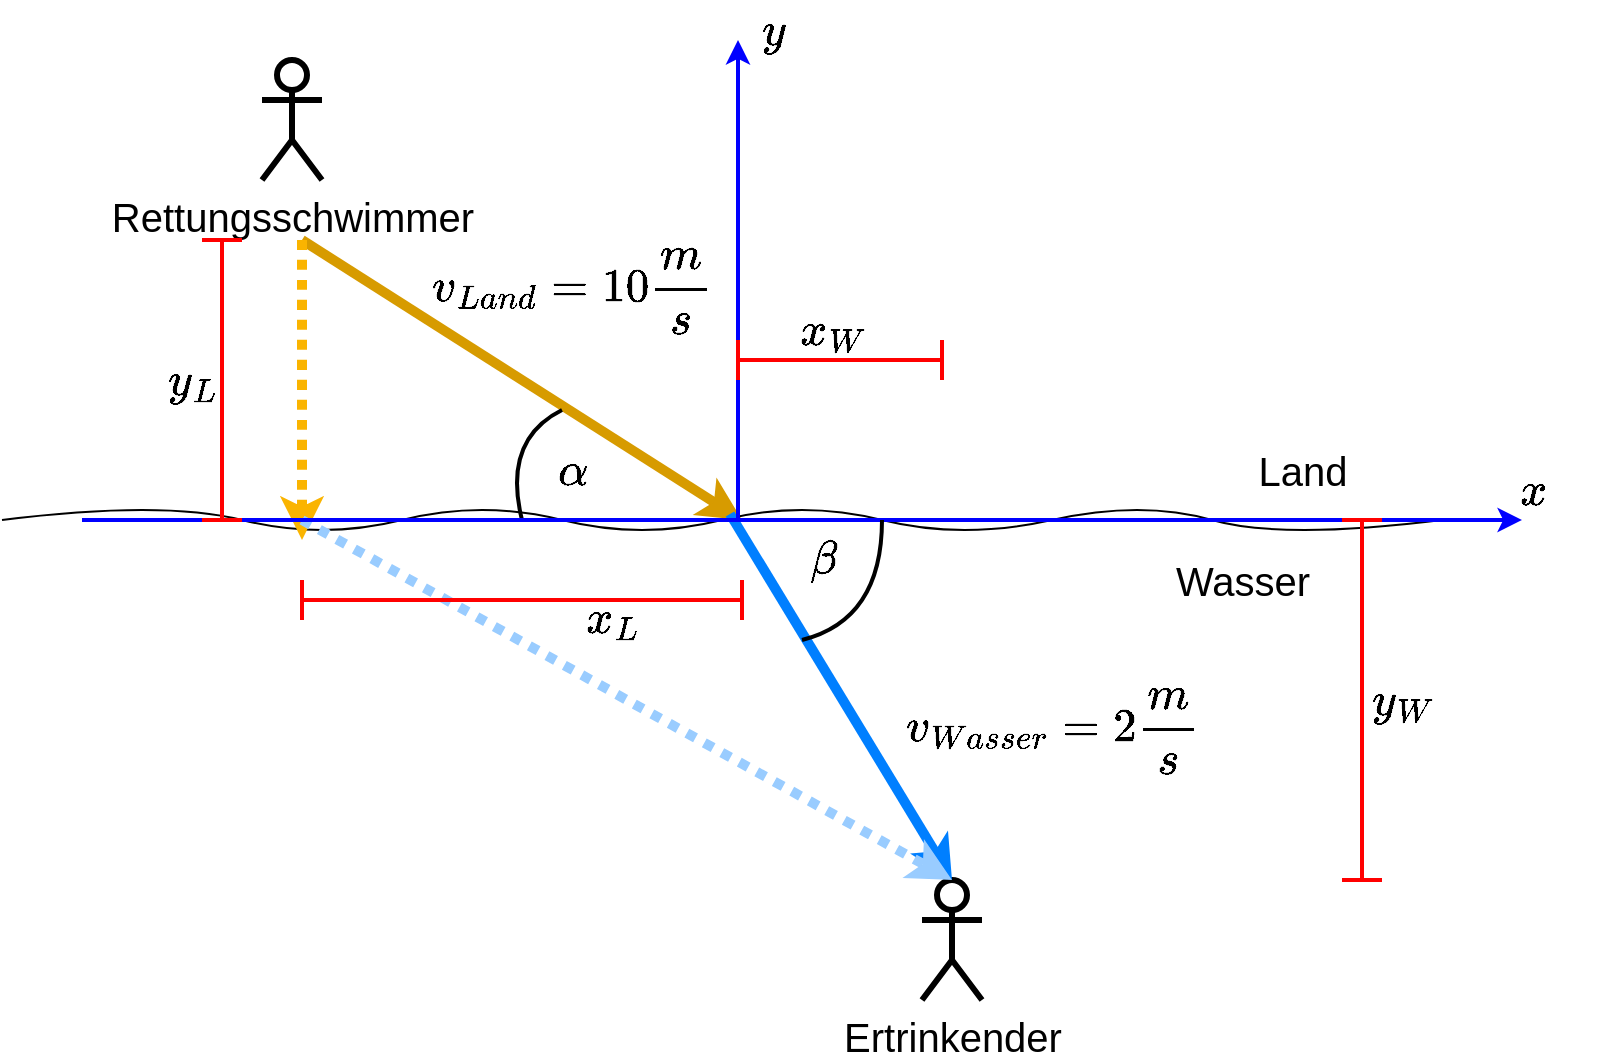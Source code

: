 <mxfile version="16.1.2" type="device"><diagram id="yoDn_6iZ2ruDvWcLXDjK" name="Seite-1"><mxGraphModel dx="786" dy="515" grid="1" gridSize="10" guides="1" tooltips="1" connect="1" arrows="1" fold="1" page="1" pageScale="1" pageWidth="827" pageHeight="1169" math="1" shadow="0"><root><mxCell id="0"/><mxCell id="1" parent="0"/><mxCell id="aRwlVCszwIV471gXKRko-1" value="" style="endArrow=none;html=1;curved=1;" parent="1" edge="1"><mxGeometry width="50" height="50" relative="1" as="geometry"><mxPoint x="40" y="320" as="sourcePoint"/><mxPoint x="760" y="320" as="targetPoint"/><Array as="points"><mxPoint x="120" y="310"/><mxPoint x="200" y="330"/><mxPoint x="280" y="310"/><mxPoint x="360" y="330"/><mxPoint x="440" y="310"/><mxPoint x="520" y="330"/><mxPoint x="610" y="310"/><mxPoint x="680" y="330"/></Array></mxGeometry></mxCell><mxCell id="aRwlVCszwIV471gXKRko-2" value="Wasser" style="text;html=1;resizable=0;autosize=1;align=center;verticalAlign=middle;points=[];fillColor=none;strokeColor=none;rounded=0;fontSize=20;" parent="1" vertex="1"><mxGeometry x="620" y="335" width="80" height="30" as="geometry"/></mxCell><mxCell id="aRwlVCszwIV471gXKRko-3" value="Land" style="text;html=1;resizable=0;autosize=1;align=center;verticalAlign=middle;points=[];fillColor=none;strokeColor=none;rounded=0;fontSize=20;" parent="1" vertex="1"><mxGeometry x="660" y="280" width="60" height="30" as="geometry"/></mxCell><mxCell id="aRwlVCszwIV471gXKRko-4" value="Rettungsschwimmer" style="shape=umlActor;verticalLabelPosition=bottom;verticalAlign=top;html=1;outlineConnect=0;fontSize=20;strokeWidth=3;" parent="1" vertex="1"><mxGeometry x="170" y="90" width="30" height="60" as="geometry"/></mxCell><mxCell id="aRwlVCszwIV471gXKRko-8" value="Ertrinkender" style="shape=umlActor;verticalLabelPosition=bottom;verticalAlign=top;html=1;outlineConnect=0;fontSize=20;strokeWidth=3;" parent="1" vertex="1"><mxGeometry x="500" y="500" width="30" height="60" as="geometry"/></mxCell><mxCell id="aRwlVCszwIV471gXKRko-9" value="" style="endArrow=classic;html=1;fontSize=20;curved=1;fillColor=#ffe6cc;strokeColor=#d79b00;strokeWidth=5;" parent="1" edge="1"><mxGeometry width="50" height="50" relative="1" as="geometry"><mxPoint x="190" y="180" as="sourcePoint"/><mxPoint x="410" y="320" as="targetPoint"/></mxGeometry></mxCell><mxCell id="aRwlVCszwIV471gXKRko-10" value="" style="endArrow=classic;html=1;fontSize=20;curved=1;fillColor=#ffe6cc;strokeColor=#007FFF;strokeWidth=5;entryX=0.5;entryY=0;entryDx=0;entryDy=0;entryPerimeter=0;" parent="1" target="aRwlVCszwIV471gXKRko-8" edge="1"><mxGeometry width="50" height="50" relative="1" as="geometry"><mxPoint x="404" y="317" as="sourcePoint"/><mxPoint x="624" y="457" as="targetPoint"/></mxGeometry></mxCell><mxCell id="aRwlVCszwIV471gXKRko-11" value="$$v_{Wasser} = 2 \frac{m}{s}$$" style="text;html=1;resizable=0;autosize=1;align=center;verticalAlign=middle;points=[];fillColor=none;strokeColor=none;rounded=0;fontSize=20;" parent="1" vertex="1"><mxGeometry x="420" y="410" width="290" height="30" as="geometry"/></mxCell><mxCell id="aRwlVCszwIV471gXKRko-12" value="$$v_{Land} = 10 \frac{m}{s}$$" style="text;html=1;resizable=0;autosize=1;align=center;verticalAlign=middle;points=[];fillColor=none;strokeColor=none;rounded=0;fontSize=20;" parent="1" vertex="1"><mxGeometry x="185" y="190" width="280" height="30" as="geometry"/></mxCell><mxCell id="aRwlVCszwIV471gXKRko-13" value="" style="endArrow=none;html=1;fontSize=20;strokeColor=#000000;strokeWidth=2;curved=1;" parent="1" edge="1"><mxGeometry width="50" height="50" relative="1" as="geometry"><mxPoint x="300" y="320" as="sourcePoint"/><mxPoint x="320" y="265" as="targetPoint"/><Array as="points"><mxPoint x="290" y="280"/></Array></mxGeometry></mxCell><mxCell id="aRwlVCszwIV471gXKRko-14" value="$$\alpha$$" style="text;html=1;resizable=0;autosize=1;align=center;verticalAlign=middle;points=[];fillColor=none;strokeColor=none;rounded=0;fontSize=20;" parent="1" vertex="1"><mxGeometry x="270" y="280" width="110" height="30" as="geometry"/></mxCell><mxCell id="aRwlVCszwIV471gXKRko-15" value="" style="endArrow=classic;html=1;fontSize=20;curved=1;fillColor=#ffe6cc;strokeColor=#FAB400;strokeWidth=5;dashed=1;dashPattern=1 1;" parent="1" edge="1"><mxGeometry width="50" height="50" relative="1" as="geometry"><mxPoint x="190" y="180" as="sourcePoint"/><mxPoint x="190" y="330" as="targetPoint"/></mxGeometry></mxCell><mxCell id="aRwlVCszwIV471gXKRko-16" value="" style="endArrow=classic;html=1;fontSize=20;curved=1;fillColor=#ffe6cc;strokeColor=#99CCFF;strokeWidth=5;entryX=0.5;entryY=0;entryDx=0;entryDy=0;entryPerimeter=0;dashed=1;dashPattern=1 1;startArrow=none;" parent="1" target="aRwlVCszwIV471gXKRko-8" edge="1"><mxGeometry width="50" height="50" relative="1" as="geometry"><mxPoint x="190" y="320" as="sourcePoint"/><mxPoint x="301" y="510" as="targetPoint"/></mxGeometry></mxCell><mxCell id="vJgqrf1dhIGeaIS6UVIN-1" value="" style="shape=crossbar;whiteSpace=wrap;html=1;rounded=1;strokeWidth=2;strokeColor=#FF0000;" parent="1" vertex="1"><mxGeometry x="190" y="350" width="220" height="20" as="geometry"/></mxCell><mxCell id="vJgqrf1dhIGeaIS6UVIN-3" value="$$x_L$$" style="text;html=1;resizable=0;autosize=1;align=center;verticalAlign=middle;points=[];fillColor=none;strokeColor=none;rounded=0;fontSize=20;" parent="1" vertex="1"><mxGeometry x="300" y="354" width="90" height="30" as="geometry"/></mxCell><mxCell id="vJgqrf1dhIGeaIS6UVIN-4" value="" style="endArrow=classic;html=1;rounded=0;strokeWidth=2;strokeColor=#0000FF;" parent="1" edge="1"><mxGeometry width="50" height="50" relative="1" as="geometry"><mxPoint x="80" y="320" as="sourcePoint"/><mxPoint x="800" y="320" as="targetPoint"/></mxGeometry></mxCell><mxCell id="vJgqrf1dhIGeaIS6UVIN-5" value="" style="endArrow=classic;html=1;rounded=0;strokeWidth=2;strokeColor=#0000FF;" parent="1" edge="1"><mxGeometry width="50" height="50" relative="1" as="geometry"><mxPoint x="408" y="320" as="sourcePoint"/><mxPoint x="408" y="80" as="targetPoint"/></mxGeometry></mxCell><mxCell id="vJgqrf1dhIGeaIS6UVIN-6" value="$$y$$" style="text;html=1;resizable=0;autosize=1;align=center;verticalAlign=middle;points=[];fillColor=none;strokeColor=none;rounded=0;fontSize=20;" parent="1" vertex="1"><mxGeometry x="390" y="60" width="70" height="30" as="geometry"/></mxCell><mxCell id="vJgqrf1dhIGeaIS6UVIN-7" value="$$x$$" style="text;html=1;resizable=0;autosize=1;align=center;verticalAlign=middle;points=[];fillColor=none;strokeColor=none;rounded=0;fontSize=20;" parent="1" vertex="1"><mxGeometry x="770" y="290" width="70" height="30" as="geometry"/></mxCell><mxCell id="jhSOD0Qq2JZPPkNv3jqh-1" value="" style="shape=crossbar;whiteSpace=wrap;html=1;rounded=1;direction=south;strokeColor=#FF0000;strokeWidth=2;" vertex="1" parent="1"><mxGeometry x="140" y="180" width="20" height="140" as="geometry"/></mxCell><mxCell id="jhSOD0Qq2JZPPkNv3jqh-2" value="$$y_L$$" style="text;html=1;resizable=0;autosize=1;align=center;verticalAlign=middle;points=[];fillColor=none;strokeColor=none;rounded=0;fontSize=20;" vertex="1" parent="1"><mxGeometry x="90" y="235" width="90" height="30" as="geometry"/></mxCell><mxCell id="jhSOD0Qq2JZPPkNv3jqh-3" value="" style="endArrow=none;html=1;fontSize=20;strokeColor=#000000;strokeWidth=2;curved=1;" edge="1" parent="1"><mxGeometry width="50" height="50" relative="1" as="geometry"><mxPoint x="440" y="380" as="sourcePoint"/><mxPoint x="480" y="320" as="targetPoint"/><Array as="points"><mxPoint x="480" y="370"/></Array></mxGeometry></mxCell><mxCell id="jhSOD0Qq2JZPPkNv3jqh-4" value="$$\beta$$" style="text;html=1;resizable=0;autosize=1;align=center;verticalAlign=middle;points=[];fillColor=none;strokeColor=none;rounded=0;fontSize=20;" vertex="1" parent="1"><mxGeometry x="400" y="324" width="100" height="30" as="geometry"/></mxCell><mxCell id="jhSOD0Qq2JZPPkNv3jqh-5" value="" style="shape=crossbar;whiteSpace=wrap;html=1;rounded=1;strokeWidth=2;strokeColor=#FF0000;" vertex="1" parent="1"><mxGeometry x="408" y="230" width="102" height="20" as="geometry"/></mxCell><mxCell id="jhSOD0Qq2JZPPkNv3jqh-6" value="$$x_W$$" style="text;html=1;resizable=0;autosize=1;align=center;verticalAlign=middle;points=[];fillColor=none;strokeColor=none;rounded=0;fontSize=20;" vertex="1" parent="1"><mxGeometry x="405" y="210" width="100" height="30" as="geometry"/></mxCell><mxCell id="jhSOD0Qq2JZPPkNv3jqh-7" value="" style="shape=crossbar;whiteSpace=wrap;html=1;rounded=1;direction=south;strokeColor=#FF0000;strokeWidth=2;" vertex="1" parent="1"><mxGeometry x="710" y="320" width="20" height="180" as="geometry"/></mxCell><mxCell id="jhSOD0Qq2JZPPkNv3jqh-8" value="$$y_W$$" style="text;html=1;resizable=0;autosize=1;align=center;verticalAlign=middle;points=[];fillColor=none;strokeColor=none;rounded=0;fontSize=20;" vertex="1" parent="1"><mxGeometry x="690" y="395" width="100" height="30" as="geometry"/></mxCell></root></mxGraphModel></diagram></mxfile>